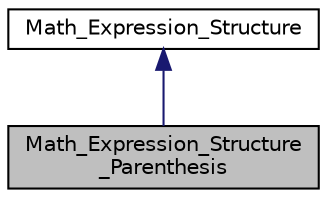 digraph "Math_Expression_Structure_Parenthesis"
{
 // LATEX_PDF_SIZE
  edge [fontname="Helvetica",fontsize="10",labelfontname="Helvetica",labelfontsize="10"];
  node [fontname="Helvetica",fontsize="10",shape=record];
  Node1 [label="Math_Expression_Structure\l_Parenthesis",height=0.2,width=0.4,color="black", fillcolor="grey75", style="filled", fontcolor="black",tooltip=" "];
  Node2 -> Node1 [dir="back",color="midnightblue",fontsize="10",style="solid",fontname="Helvetica"];
  Node2 [label="Math_Expression_Structure",height=0.2,width=0.4,color="black", fillcolor="white", style="filled",URL="$classMath__Expression__Structure.html",tooltip=" "];
}
